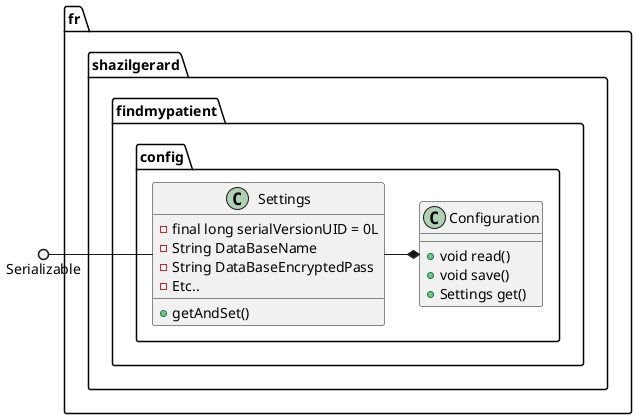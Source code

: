 @startuml

package fr.shazilgerard.findmypatient.config {
	class Settings {
		- final long serialVersionUID = 0L
		- String DataBaseName
		- String DataBaseEncryptedPass
		- Etc..
		
		+ getAndSet()
	}
	class Configuration {
		+ void read()
		+ void save()
		+ Settings get()
	}

}

Serializable ()- Settings  
Settings -* Configuration

@enduml